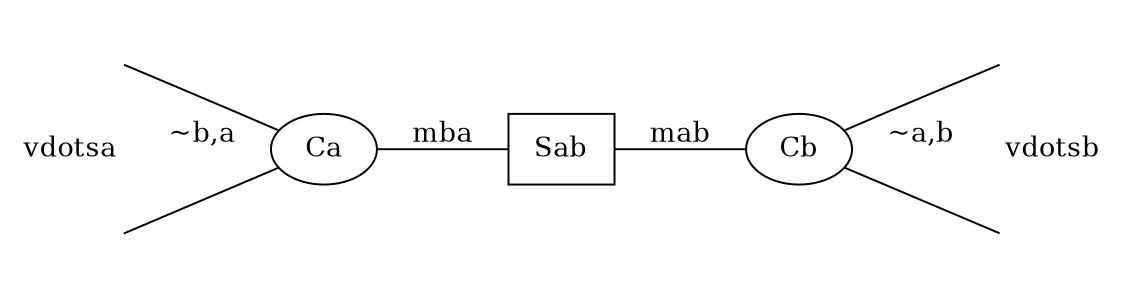 graph msgpassing {
	rankdir = LR;
	orientation = portrait;
	size = "7.5,10.0";
	newrank="true";

	node [shape=plaintext]
	ka [label=""]
	la [label="vdotsa"]
	ma [label=""]
	{rank=source; ka; la, ma}

	node [shape=ellipse]
	Ca [label="Ca"]
	{rank=same; Ca}

	node [shape=box]
	Sab [label="Sab"]
	{rank=same; Sab}

	node [shape=ellipse]
	Cb [label="Cb"]
	{rank=same; Cb}

	node [shape=plaintext]
	kb [label=""]
	lb [label="vdotsb"]
	mb [label=""]
	{rank=sink; kb; lb, mb}

	ka -- Ca
	la -- Ca [style="dashed"; penwidth=0; color="white"; label="~b,a"]
	ma -- Ca
	Ca -- Sab [label="mba"]
	Sab -- Cb [label="mab"]
	Cb -- kb
	Cb -- lb [style="dashed"; penwidth=0; color="white"; label="~a,b"]
	Cb -- mb

}
